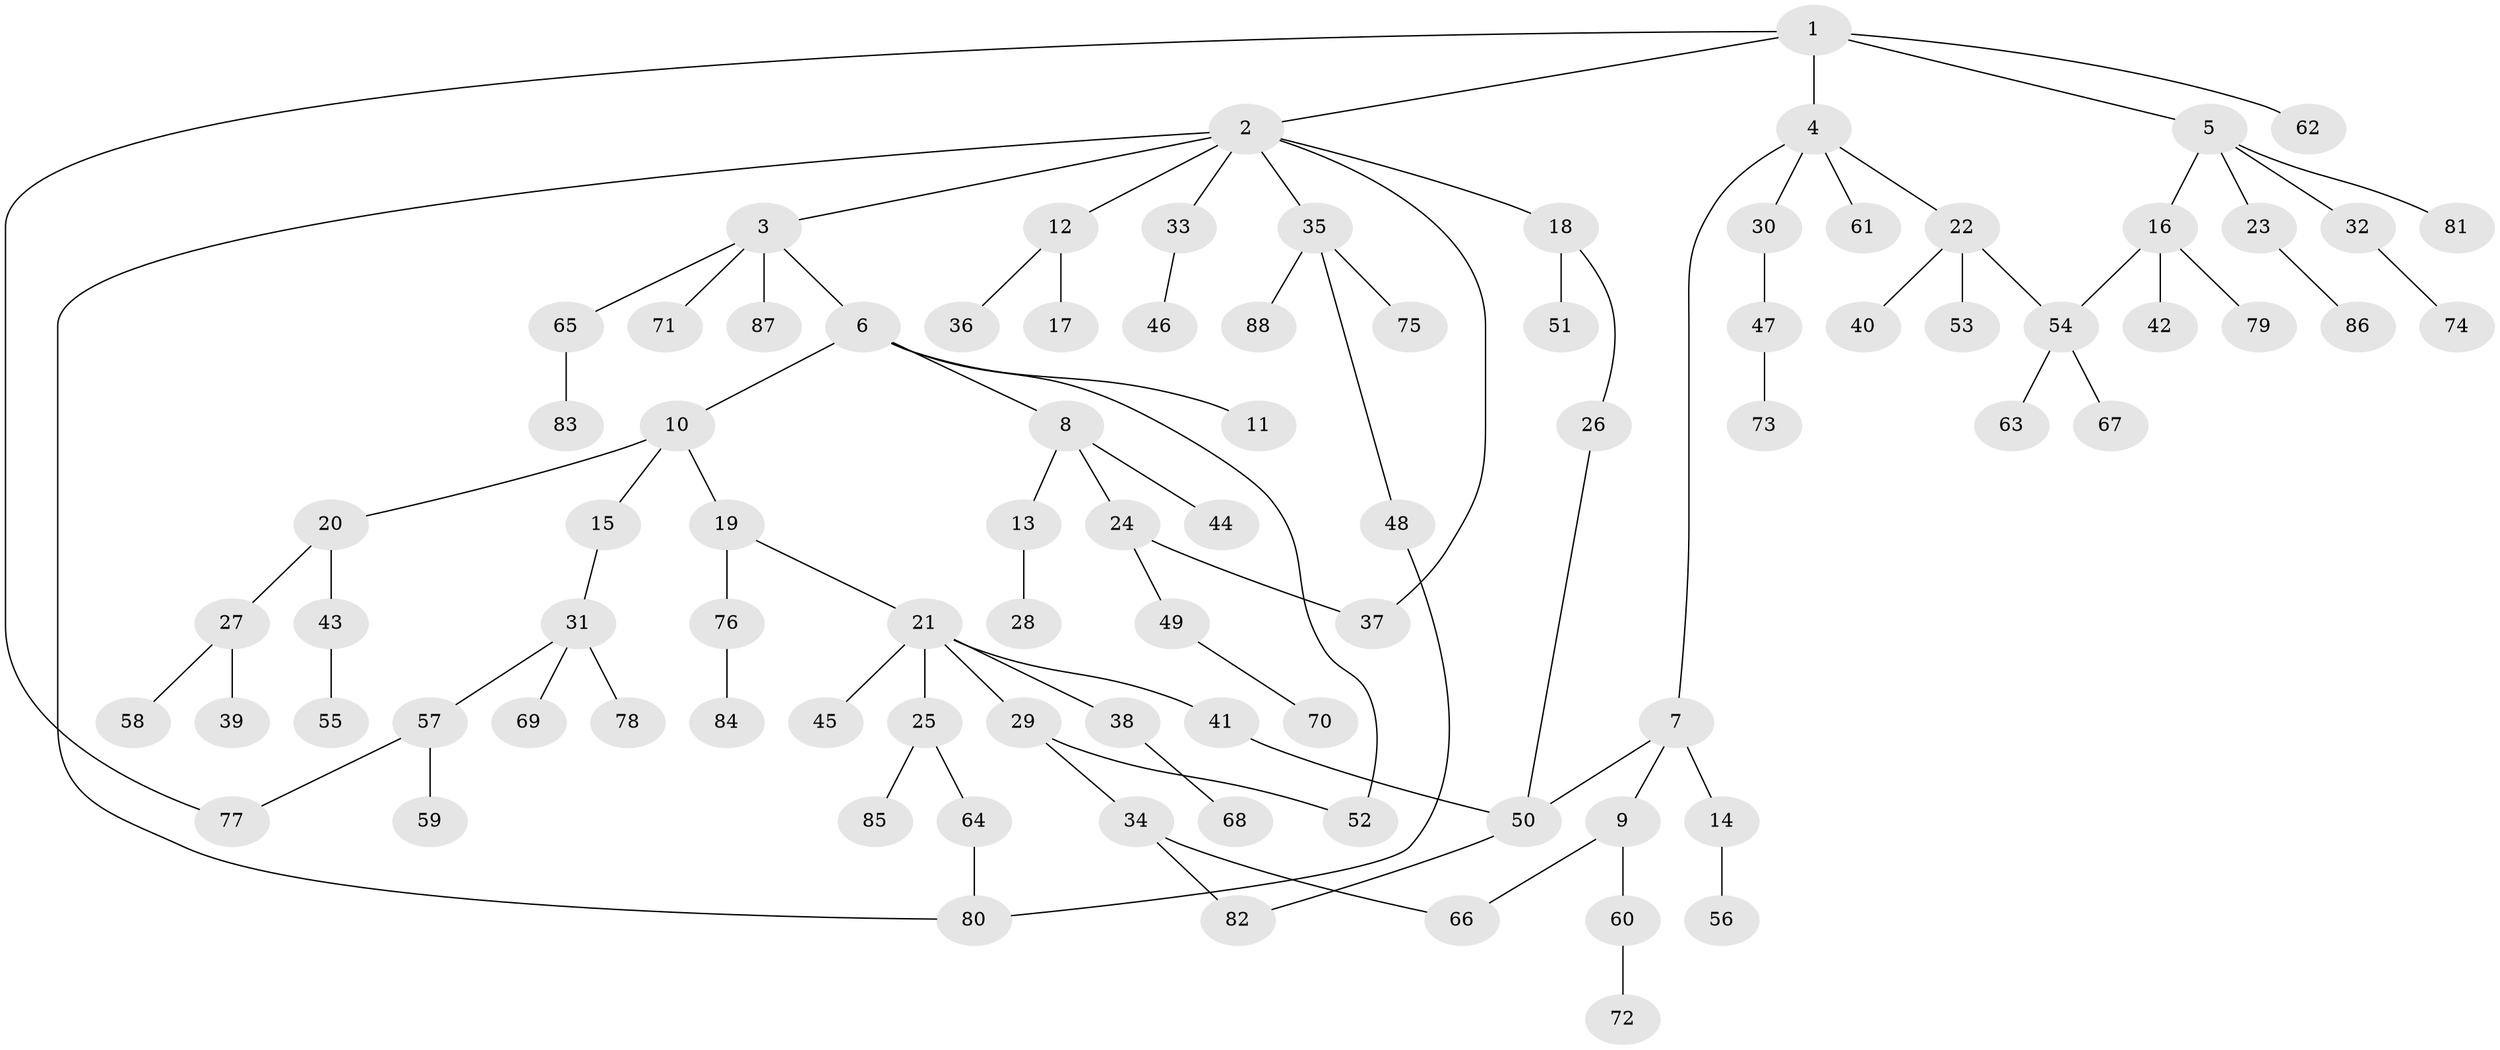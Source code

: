 // Generated by graph-tools (version 1.1) at 2025/01/03/09/25 03:01:05]
// undirected, 88 vertices, 97 edges
graph export_dot {
graph [start="1"]
  node [color=gray90,style=filled];
  1;
  2;
  3;
  4;
  5;
  6;
  7;
  8;
  9;
  10;
  11;
  12;
  13;
  14;
  15;
  16;
  17;
  18;
  19;
  20;
  21;
  22;
  23;
  24;
  25;
  26;
  27;
  28;
  29;
  30;
  31;
  32;
  33;
  34;
  35;
  36;
  37;
  38;
  39;
  40;
  41;
  42;
  43;
  44;
  45;
  46;
  47;
  48;
  49;
  50;
  51;
  52;
  53;
  54;
  55;
  56;
  57;
  58;
  59;
  60;
  61;
  62;
  63;
  64;
  65;
  66;
  67;
  68;
  69;
  70;
  71;
  72;
  73;
  74;
  75;
  76;
  77;
  78;
  79;
  80;
  81;
  82;
  83;
  84;
  85;
  86;
  87;
  88;
  1 -- 2;
  1 -- 4;
  1 -- 5;
  1 -- 62;
  1 -- 77;
  2 -- 3;
  2 -- 12;
  2 -- 18;
  2 -- 33;
  2 -- 35;
  2 -- 80;
  2 -- 37;
  3 -- 6;
  3 -- 65;
  3 -- 71;
  3 -- 87;
  4 -- 7;
  4 -- 22;
  4 -- 30;
  4 -- 61;
  5 -- 16;
  5 -- 23;
  5 -- 32;
  5 -- 81;
  6 -- 8;
  6 -- 10;
  6 -- 11;
  6 -- 52;
  7 -- 9;
  7 -- 14;
  7 -- 50;
  8 -- 13;
  8 -- 24;
  8 -- 44;
  9 -- 60;
  9 -- 66;
  10 -- 15;
  10 -- 19;
  10 -- 20;
  12 -- 17;
  12 -- 36;
  13 -- 28;
  14 -- 56;
  15 -- 31;
  16 -- 42;
  16 -- 79;
  16 -- 54;
  18 -- 26;
  18 -- 51;
  19 -- 21;
  19 -- 76;
  20 -- 27;
  20 -- 43;
  21 -- 25;
  21 -- 29;
  21 -- 38;
  21 -- 41;
  21 -- 45;
  22 -- 40;
  22 -- 53;
  22 -- 54;
  23 -- 86;
  24 -- 37;
  24 -- 49;
  25 -- 64;
  25 -- 85;
  26 -- 50;
  27 -- 39;
  27 -- 58;
  29 -- 34;
  29 -- 52;
  30 -- 47;
  31 -- 57;
  31 -- 69;
  31 -- 78;
  32 -- 74;
  33 -- 46;
  34 -- 66;
  34 -- 82;
  35 -- 48;
  35 -- 75;
  35 -- 88;
  38 -- 68;
  41 -- 50;
  43 -- 55;
  47 -- 73;
  48 -- 80;
  49 -- 70;
  50 -- 82;
  54 -- 63;
  54 -- 67;
  57 -- 59;
  57 -- 77;
  60 -- 72;
  64 -- 80;
  65 -- 83;
  76 -- 84;
}
